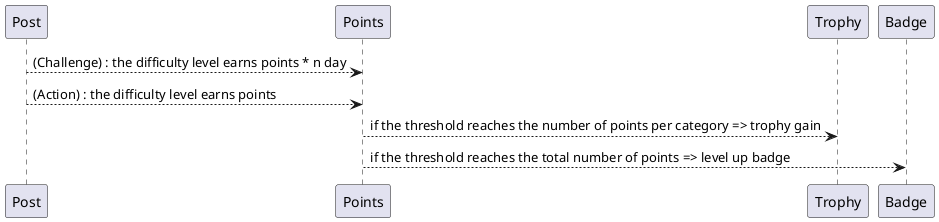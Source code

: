 @startuml

Post --> Points : (Challenge) : the difficulty level earns points * n day
Post --> Points : (Action) : the difficulty level earns points
Points --> Trophy : if the threshold reaches the number of points per category => trophy gain
Points --> Badge : if the threshold reaches the total number of points => level up badge

@enduml
